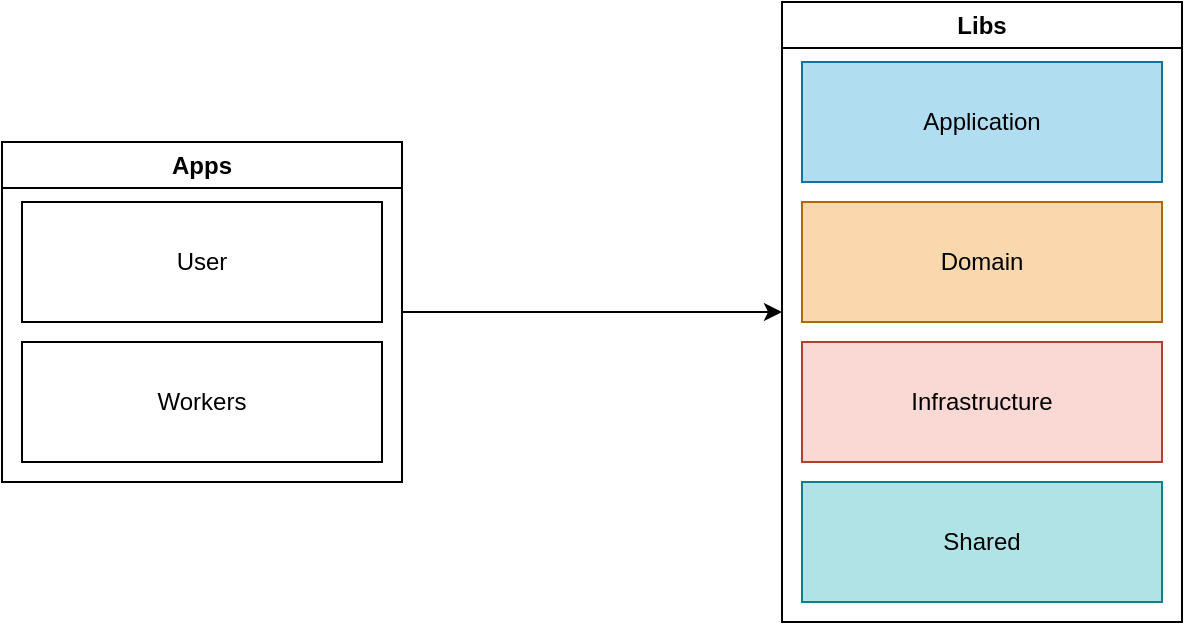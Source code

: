 <mxfile version="26.2.12">
  <diagram id="JMeby6pZQcnF575_LC62" name="Página-1">
    <mxGraphModel dx="912" dy="690" grid="1" gridSize="10" guides="1" tooltips="1" connect="1" arrows="1" fold="1" page="1" pageScale="1" pageWidth="827" pageHeight="1169" math="0" shadow="0">
      <root>
        <mxCell id="0" />
        <mxCell id="1" parent="0" />
        <mxCell id="r6UZzSCYkrICqr5OLR6d-50" style="edgeStyle=orthogonalEdgeStyle;rounded=0;orthogonalLoop=1;jettySize=auto;html=1;" edge="1" parent="1" source="r6UZzSCYkrICqr5OLR6d-1" target="r6UZzSCYkrICqr5OLR6d-4">
          <mxGeometry relative="1" as="geometry" />
        </mxCell>
        <mxCell id="r6UZzSCYkrICqr5OLR6d-1" value="Apps" style="swimlane;whiteSpace=wrap;html=1;" vertex="1" parent="1">
          <mxGeometry x="150" y="350" width="200" height="170" as="geometry">
            <mxRectangle x="130" y="350" width="70" height="30" as="alternateBounds" />
          </mxGeometry>
        </mxCell>
        <mxCell id="r6UZzSCYkrICqr5OLR6d-2" value="User" style="whiteSpace=wrap;html=1;" vertex="1" parent="r6UZzSCYkrICqr5OLR6d-1">
          <mxGeometry x="10" y="30" width="180" height="60" as="geometry" />
        </mxCell>
        <mxCell id="r6UZzSCYkrICqr5OLR6d-3" value="Workers" style="whiteSpace=wrap;html=1;" vertex="1" parent="r6UZzSCYkrICqr5OLR6d-1">
          <mxGeometry x="10" y="100" width="180" height="60" as="geometry" />
        </mxCell>
        <mxCell id="r6UZzSCYkrICqr5OLR6d-4" value="Libs" style="swimlane;whiteSpace=wrap;html=1;startSize=23;" vertex="1" parent="1">
          <mxGeometry x="540" y="280" width="200" height="310" as="geometry">
            <mxRectangle x="130" y="350" width="70" height="30" as="alternateBounds" />
          </mxGeometry>
        </mxCell>
        <mxCell id="r6UZzSCYkrICqr5OLR6d-5" value="Application" style="whiteSpace=wrap;html=1;fillColor=#b1ddf0;strokeColor=#10739e;" vertex="1" parent="r6UZzSCYkrICqr5OLR6d-4">
          <mxGeometry x="10" y="30" width="180" height="60" as="geometry" />
        </mxCell>
        <mxCell id="r6UZzSCYkrICqr5OLR6d-6" value="Domain" style="whiteSpace=wrap;html=1;fillColor=#fad7ac;strokeColor=#b46504;" vertex="1" parent="r6UZzSCYkrICqr5OLR6d-4">
          <mxGeometry x="10" y="100" width="180" height="60" as="geometry" />
        </mxCell>
        <mxCell id="r6UZzSCYkrICqr5OLR6d-7" value="Infrastructure" style="whiteSpace=wrap;html=1;fillColor=#fad9d5;strokeColor=#ae4132;" vertex="1" parent="r6UZzSCYkrICqr5OLR6d-4">
          <mxGeometry x="10" y="170" width="180" height="60" as="geometry" />
        </mxCell>
        <mxCell id="r6UZzSCYkrICqr5OLR6d-8" value="Shared" style="whiteSpace=wrap;html=1;fillColor=#b0e3e6;strokeColor=#0e8088;" vertex="1" parent="r6UZzSCYkrICqr5OLR6d-4">
          <mxGeometry x="10" y="240" width="180" height="60" as="geometry" />
        </mxCell>
      </root>
    </mxGraphModel>
  </diagram>
</mxfile>

